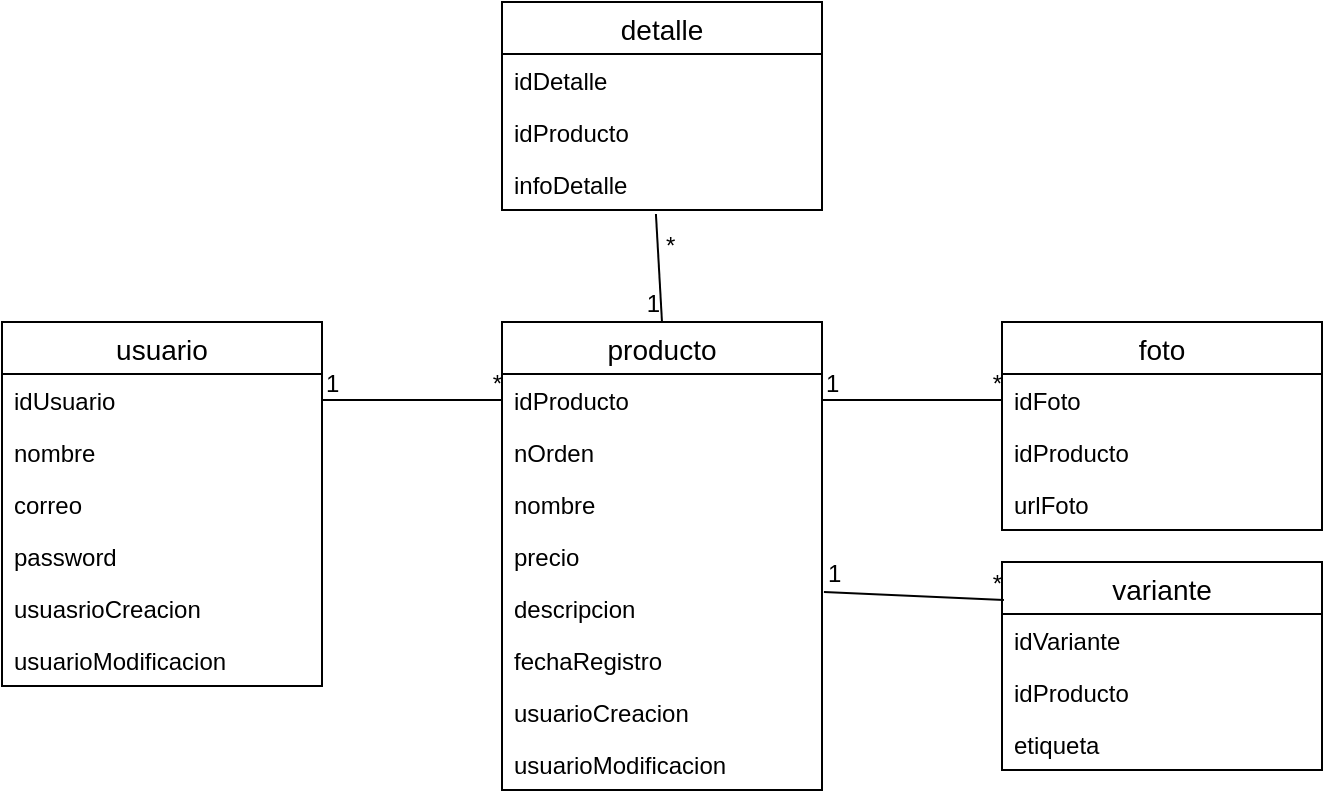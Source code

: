 <mxfile version="13.0.0" type="device"><diagram id="3DiUwYc86aGuAONwFdua" name="Page-1"><mxGraphModel dx="1102" dy="626" grid="1" gridSize="10" guides="1" tooltips="1" connect="1" arrows="1" fold="1" page="1" pageScale="1" pageWidth="827" pageHeight="1169" math="0" shadow="0"><root><mxCell id="0"/><mxCell id="1" parent="0"/><mxCell id="cHjDrDjiEr5l_zn6Z6CE-22" value="usuario" style="swimlane;fontStyle=0;childLayout=stackLayout;horizontal=1;startSize=26;horizontalStack=0;resizeParent=1;resizeParentMax=0;resizeLast=0;collapsible=1;marginBottom=0;align=center;fontSize=14;" vertex="1" parent="1"><mxGeometry x="40" y="170" width="160" height="182" as="geometry"/></mxCell><mxCell id="cHjDrDjiEr5l_zn6Z6CE-23" value="idUsuario" style="text;strokeColor=none;fillColor=none;spacingLeft=4;spacingRight=4;overflow=hidden;rotatable=0;points=[[0,0.5],[1,0.5]];portConstraint=eastwest;fontSize=12;" vertex="1" parent="cHjDrDjiEr5l_zn6Z6CE-22"><mxGeometry y="26" width="160" height="26" as="geometry"/></mxCell><mxCell id="cHjDrDjiEr5l_zn6Z6CE-24" value="nombre" style="text;strokeColor=none;fillColor=none;spacingLeft=4;spacingRight=4;overflow=hidden;rotatable=0;points=[[0,0.5],[1,0.5]];portConstraint=eastwest;fontSize=12;" vertex="1" parent="cHjDrDjiEr5l_zn6Z6CE-22"><mxGeometry y="52" width="160" height="26" as="geometry"/></mxCell><mxCell id="cHjDrDjiEr5l_zn6Z6CE-25" value="correo" style="text;strokeColor=none;fillColor=none;spacingLeft=4;spacingRight=4;overflow=hidden;rotatable=0;points=[[0,0.5],[1,0.5]];portConstraint=eastwest;fontSize=12;" vertex="1" parent="cHjDrDjiEr5l_zn6Z6CE-22"><mxGeometry y="78" width="160" height="26" as="geometry"/></mxCell><mxCell id="cHjDrDjiEr5l_zn6Z6CE-26" value="password" style="text;strokeColor=none;fillColor=none;spacingLeft=4;spacingRight=4;overflow=hidden;rotatable=0;points=[[0,0.5],[1,0.5]];portConstraint=eastwest;fontSize=12;" vertex="1" parent="cHjDrDjiEr5l_zn6Z6CE-22"><mxGeometry y="104" width="160" height="26" as="geometry"/></mxCell><mxCell id="cHjDrDjiEr5l_zn6Z6CE-27" value="usuasrioCreacion" style="text;strokeColor=none;fillColor=none;spacingLeft=4;spacingRight=4;overflow=hidden;rotatable=0;points=[[0,0.5],[1,0.5]];portConstraint=eastwest;fontSize=12;" vertex="1" parent="cHjDrDjiEr5l_zn6Z6CE-22"><mxGeometry y="130" width="160" height="26" as="geometry"/></mxCell><mxCell id="cHjDrDjiEr5l_zn6Z6CE-28" value="usuarioModificacion" style="text;strokeColor=none;fillColor=none;spacingLeft=4;spacingRight=4;overflow=hidden;rotatable=0;points=[[0,0.5],[1,0.5]];portConstraint=eastwest;fontSize=12;" vertex="1" parent="cHjDrDjiEr5l_zn6Z6CE-22"><mxGeometry y="156" width="160" height="26" as="geometry"/></mxCell><mxCell id="cHjDrDjiEr5l_zn6Z6CE-14" value="detalle" style="swimlane;fontStyle=0;childLayout=stackLayout;horizontal=1;startSize=26;horizontalStack=0;resizeParent=1;resizeParentMax=0;resizeLast=0;collapsible=1;marginBottom=0;align=center;fontSize=14;" vertex="1" parent="1"><mxGeometry x="290" y="10" width="160" height="104" as="geometry"/></mxCell><mxCell id="cHjDrDjiEr5l_zn6Z6CE-15" value="idDetalle" style="text;strokeColor=none;fillColor=none;spacingLeft=4;spacingRight=4;overflow=hidden;rotatable=0;points=[[0,0.5],[1,0.5]];portConstraint=eastwest;fontSize=12;" vertex="1" parent="cHjDrDjiEr5l_zn6Z6CE-14"><mxGeometry y="26" width="160" height="26" as="geometry"/></mxCell><mxCell id="cHjDrDjiEr5l_zn6Z6CE-16" value="idProducto" style="text;strokeColor=none;fillColor=none;spacingLeft=4;spacingRight=4;overflow=hidden;rotatable=0;points=[[0,0.5],[1,0.5]];portConstraint=eastwest;fontSize=12;" vertex="1" parent="cHjDrDjiEr5l_zn6Z6CE-14"><mxGeometry y="52" width="160" height="26" as="geometry"/></mxCell><mxCell id="cHjDrDjiEr5l_zn6Z6CE-17" value="infoDetalle" style="text;strokeColor=none;fillColor=none;spacingLeft=4;spacingRight=4;overflow=hidden;rotatable=0;points=[[0,0.5],[1,0.5]];portConstraint=eastwest;fontSize=12;" vertex="1" parent="cHjDrDjiEr5l_zn6Z6CE-14"><mxGeometry y="78" width="160" height="26" as="geometry"/></mxCell><mxCell id="cHjDrDjiEr5l_zn6Z6CE-1" value="producto" style="swimlane;fontStyle=0;childLayout=stackLayout;horizontal=1;startSize=26;horizontalStack=0;resizeParent=1;resizeParentMax=0;resizeLast=0;collapsible=1;marginBottom=0;align=center;fontSize=14;" vertex="1" parent="1"><mxGeometry x="290" y="170" width="160" height="234" as="geometry"/></mxCell><mxCell id="cHjDrDjiEr5l_zn6Z6CE-2" value="idProducto" style="text;strokeColor=none;fillColor=none;spacingLeft=4;spacingRight=4;overflow=hidden;rotatable=0;points=[[0,0.5],[1,0.5]];portConstraint=eastwest;fontSize=12;" vertex="1" parent="cHjDrDjiEr5l_zn6Z6CE-1"><mxGeometry y="26" width="160" height="26" as="geometry"/></mxCell><mxCell id="cHjDrDjiEr5l_zn6Z6CE-6" value="nOrden" style="text;strokeColor=none;fillColor=none;spacingLeft=4;spacingRight=4;overflow=hidden;rotatable=0;points=[[0,0.5],[1,0.5]];portConstraint=eastwest;fontSize=12;" vertex="1" parent="cHjDrDjiEr5l_zn6Z6CE-1"><mxGeometry y="52" width="160" height="26" as="geometry"/></mxCell><mxCell id="cHjDrDjiEr5l_zn6Z6CE-3" value="nombre" style="text;strokeColor=none;fillColor=none;spacingLeft=4;spacingRight=4;overflow=hidden;rotatable=0;points=[[0,0.5],[1,0.5]];portConstraint=eastwest;fontSize=12;" vertex="1" parent="cHjDrDjiEr5l_zn6Z6CE-1"><mxGeometry y="78" width="160" height="26" as="geometry"/></mxCell><mxCell id="cHjDrDjiEr5l_zn6Z6CE-4" value="precio" style="text;strokeColor=none;fillColor=none;spacingLeft=4;spacingRight=4;overflow=hidden;rotatable=0;points=[[0,0.5],[1,0.5]];portConstraint=eastwest;fontSize=12;" vertex="1" parent="cHjDrDjiEr5l_zn6Z6CE-1"><mxGeometry y="104" width="160" height="26" as="geometry"/></mxCell><mxCell id="cHjDrDjiEr5l_zn6Z6CE-7" value="descripcion" style="text;strokeColor=none;fillColor=none;spacingLeft=4;spacingRight=4;overflow=hidden;rotatable=0;points=[[0,0.5],[1,0.5]];portConstraint=eastwest;fontSize=12;" vertex="1" parent="cHjDrDjiEr5l_zn6Z6CE-1"><mxGeometry y="130" width="160" height="26" as="geometry"/></mxCell><mxCell id="cHjDrDjiEr5l_zn6Z6CE-5" value="fechaRegistro" style="text;strokeColor=none;fillColor=none;spacingLeft=4;spacingRight=4;overflow=hidden;rotatable=0;points=[[0,0.5],[1,0.5]];portConstraint=eastwest;fontSize=12;" vertex="1" parent="cHjDrDjiEr5l_zn6Z6CE-1"><mxGeometry y="156" width="160" height="26" as="geometry"/></mxCell><mxCell id="cHjDrDjiEr5l_zn6Z6CE-8" value="usuarioCreacion&#xA;" style="text;strokeColor=none;fillColor=none;spacingLeft=4;spacingRight=4;overflow=hidden;rotatable=0;points=[[0,0.5],[1,0.5]];portConstraint=eastwest;fontSize=12;" vertex="1" parent="cHjDrDjiEr5l_zn6Z6CE-1"><mxGeometry y="182" width="160" height="26" as="geometry"/></mxCell><mxCell id="cHjDrDjiEr5l_zn6Z6CE-9" value="usuarioModificacion" style="text;strokeColor=none;fillColor=none;spacingLeft=4;spacingRight=4;overflow=hidden;rotatable=0;points=[[0,0.5],[1,0.5]];portConstraint=eastwest;fontSize=12;" vertex="1" parent="cHjDrDjiEr5l_zn6Z6CE-1"><mxGeometry y="208" width="160" height="26" as="geometry"/></mxCell><mxCell id="cHjDrDjiEr5l_zn6Z6CE-18" value="variante" style="swimlane;fontStyle=0;childLayout=stackLayout;horizontal=1;startSize=26;horizontalStack=0;resizeParent=1;resizeParentMax=0;resizeLast=0;collapsible=1;marginBottom=0;align=center;fontSize=14;" vertex="1" parent="1"><mxGeometry x="540" y="290" width="160" height="104" as="geometry"/></mxCell><mxCell id="cHjDrDjiEr5l_zn6Z6CE-19" value="idVariante" style="text;strokeColor=none;fillColor=none;spacingLeft=4;spacingRight=4;overflow=hidden;rotatable=0;points=[[0,0.5],[1,0.5]];portConstraint=eastwest;fontSize=12;" vertex="1" parent="cHjDrDjiEr5l_zn6Z6CE-18"><mxGeometry y="26" width="160" height="26" as="geometry"/></mxCell><mxCell id="cHjDrDjiEr5l_zn6Z6CE-20" value="idProducto" style="text;strokeColor=none;fillColor=none;spacingLeft=4;spacingRight=4;overflow=hidden;rotatable=0;points=[[0,0.5],[1,0.5]];portConstraint=eastwest;fontSize=12;" vertex="1" parent="cHjDrDjiEr5l_zn6Z6CE-18"><mxGeometry y="52" width="160" height="26" as="geometry"/></mxCell><mxCell id="cHjDrDjiEr5l_zn6Z6CE-21" value="etiqueta" style="text;strokeColor=none;fillColor=none;spacingLeft=4;spacingRight=4;overflow=hidden;rotatable=0;points=[[0,0.5],[1,0.5]];portConstraint=eastwest;fontSize=12;" vertex="1" parent="cHjDrDjiEr5l_zn6Z6CE-18"><mxGeometry y="78" width="160" height="26" as="geometry"/></mxCell><mxCell id="cHjDrDjiEr5l_zn6Z6CE-10" value="foto" style="swimlane;fontStyle=0;childLayout=stackLayout;horizontal=1;startSize=26;horizontalStack=0;resizeParent=1;resizeParentMax=0;resizeLast=0;collapsible=1;marginBottom=0;align=center;fontSize=14;" vertex="1" parent="1"><mxGeometry x="540" y="170" width="160" height="104" as="geometry"/></mxCell><mxCell id="cHjDrDjiEr5l_zn6Z6CE-11" value="idFoto" style="text;strokeColor=none;fillColor=none;spacingLeft=4;spacingRight=4;overflow=hidden;rotatable=0;points=[[0,0.5],[1,0.5]];portConstraint=eastwest;fontSize=12;" vertex="1" parent="cHjDrDjiEr5l_zn6Z6CE-10"><mxGeometry y="26" width="160" height="26" as="geometry"/></mxCell><mxCell id="cHjDrDjiEr5l_zn6Z6CE-12" value="idProducto" style="text;strokeColor=none;fillColor=none;spacingLeft=4;spacingRight=4;overflow=hidden;rotatable=0;points=[[0,0.5],[1,0.5]];portConstraint=eastwest;fontSize=12;" vertex="1" parent="cHjDrDjiEr5l_zn6Z6CE-10"><mxGeometry y="52" width="160" height="26" as="geometry"/></mxCell><mxCell id="cHjDrDjiEr5l_zn6Z6CE-13" value="urlFoto" style="text;strokeColor=none;fillColor=none;spacingLeft=4;spacingRight=4;overflow=hidden;rotatable=0;points=[[0,0.5],[1,0.5]];portConstraint=eastwest;fontSize=12;" vertex="1" parent="cHjDrDjiEr5l_zn6Z6CE-10"><mxGeometry y="78" width="160" height="26" as="geometry"/></mxCell><mxCell id="cHjDrDjiEr5l_zn6Z6CE-32" value="" style="endArrow=none;html=1;rounded=0;exitX=1;exitY=0.5;exitDx=0;exitDy=0;entryX=0;entryY=0.5;entryDx=0;entryDy=0;" edge="1" parent="1" source="cHjDrDjiEr5l_zn6Z6CE-23" target="cHjDrDjiEr5l_zn6Z6CE-2"><mxGeometry relative="1" as="geometry"><mxPoint x="120" y="140" as="sourcePoint"/><mxPoint x="280" y="140" as="targetPoint"/></mxGeometry></mxCell><mxCell id="cHjDrDjiEr5l_zn6Z6CE-33" value="1" style="resizable=0;html=1;align=left;verticalAlign=bottom;" connectable="0" vertex="1" parent="cHjDrDjiEr5l_zn6Z6CE-32"><mxGeometry x="-1" relative="1" as="geometry"/></mxCell><mxCell id="cHjDrDjiEr5l_zn6Z6CE-34" value="*" style="resizable=0;html=1;align=right;verticalAlign=bottom;" connectable="0" vertex="1" parent="cHjDrDjiEr5l_zn6Z6CE-32"><mxGeometry x="1" relative="1" as="geometry"/></mxCell><mxCell id="cHjDrDjiEr5l_zn6Z6CE-35" value="" style="endArrow=none;html=1;rounded=0;exitX=0.481;exitY=1.077;exitDx=0;exitDy=0;entryX=0.5;entryY=0;entryDx=0;entryDy=0;exitPerimeter=0;" edge="1" parent="1" source="cHjDrDjiEr5l_zn6Z6CE-17" target="cHjDrDjiEr5l_zn6Z6CE-1"><mxGeometry relative="1" as="geometry"><mxPoint x="340" y="140" as="sourcePoint"/><mxPoint x="430" y="140" as="targetPoint"/></mxGeometry></mxCell><mxCell id="cHjDrDjiEr5l_zn6Z6CE-36" value="*" style="resizable=0;html=1;align=left;verticalAlign=bottom;" connectable="0" vertex="1" parent="cHjDrDjiEr5l_zn6Z6CE-35"><mxGeometry x="-1" relative="1" as="geometry"><mxPoint x="3.04" y="24" as="offset"/></mxGeometry></mxCell><mxCell id="cHjDrDjiEr5l_zn6Z6CE-37" value="1" style="resizable=0;html=1;align=right;verticalAlign=bottom;" connectable="0" vertex="1" parent="cHjDrDjiEr5l_zn6Z6CE-35"><mxGeometry x="1" relative="1" as="geometry"/></mxCell><mxCell id="cHjDrDjiEr5l_zn6Z6CE-38" value="" style="endArrow=none;html=1;rounded=0;exitX=1;exitY=0.5;exitDx=0;exitDy=0;entryX=0;entryY=0.5;entryDx=0;entryDy=0;" edge="1" parent="1" source="cHjDrDjiEr5l_zn6Z6CE-2" target="cHjDrDjiEr5l_zn6Z6CE-11"><mxGeometry relative="1" as="geometry"><mxPoint x="460" y="190" as="sourcePoint"/><mxPoint x="550" y="190" as="targetPoint"/></mxGeometry></mxCell><mxCell id="cHjDrDjiEr5l_zn6Z6CE-39" value="1" style="resizable=0;html=1;align=left;verticalAlign=bottom;" connectable="0" vertex="1" parent="cHjDrDjiEr5l_zn6Z6CE-38"><mxGeometry x="-1" relative="1" as="geometry"/></mxCell><mxCell id="cHjDrDjiEr5l_zn6Z6CE-40" value="*" style="resizable=0;html=1;align=right;verticalAlign=bottom;" connectable="0" vertex="1" parent="cHjDrDjiEr5l_zn6Z6CE-38"><mxGeometry x="1" relative="1" as="geometry"/></mxCell><mxCell id="cHjDrDjiEr5l_zn6Z6CE-41" value="" style="endArrow=none;html=1;rounded=0;exitX=1.006;exitY=0.192;exitDx=0;exitDy=0;entryX=0.006;entryY=0.183;entryDx=0;entryDy=0;exitPerimeter=0;entryPerimeter=0;" edge="1" parent="1" source="cHjDrDjiEr5l_zn6Z6CE-7" target="cHjDrDjiEr5l_zn6Z6CE-18"><mxGeometry relative="1" as="geometry"><mxPoint x="450" y="300" as="sourcePoint"/><mxPoint x="540" y="300" as="targetPoint"/></mxGeometry></mxCell><mxCell id="cHjDrDjiEr5l_zn6Z6CE-42" value="1" style="resizable=0;html=1;align=left;verticalAlign=bottom;" connectable="0" vertex="1" parent="cHjDrDjiEr5l_zn6Z6CE-41"><mxGeometry x="-1" relative="1" as="geometry"/></mxCell><mxCell id="cHjDrDjiEr5l_zn6Z6CE-43" value="*" style="resizable=0;html=1;align=right;verticalAlign=bottom;" connectable="0" vertex="1" parent="cHjDrDjiEr5l_zn6Z6CE-41"><mxGeometry x="1" relative="1" as="geometry"/></mxCell></root></mxGraphModel></diagram></mxfile>